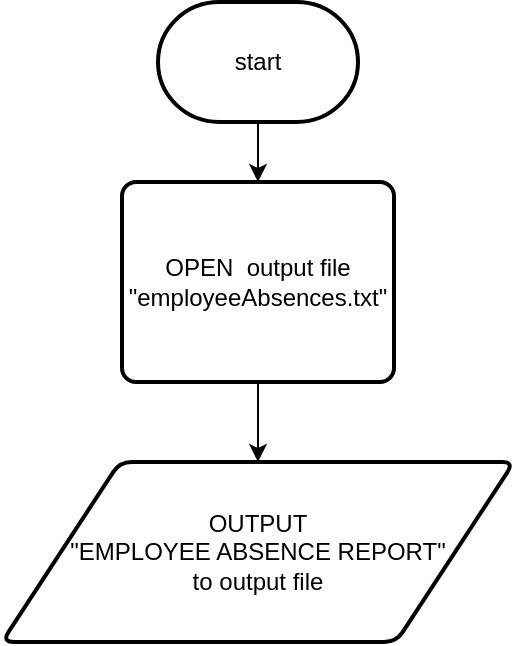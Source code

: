 <mxfile version="22.0.8" type="github">
  <diagram id="C5RBs43oDa-KdzZeNtuy" name="Page-1">
    <mxGraphModel dx="1426" dy="751" grid="1" gridSize="10" guides="1" tooltips="1" connect="1" arrows="1" fold="1" page="1" pageScale="1" pageWidth="827" pageHeight="1169" math="0" shadow="0">
      <root>
        <mxCell id="WIyWlLk6GJQsqaUBKTNV-0" />
        <mxCell id="WIyWlLk6GJQsqaUBKTNV-1" parent="WIyWlLk6GJQsqaUBKTNV-0" />
        <mxCell id="R5TnPBdX01yJMk_6wlhe-2" value="" style="edgeStyle=orthogonalEdgeStyle;rounded=0;orthogonalLoop=1;jettySize=auto;html=1;" edge="1" parent="WIyWlLk6GJQsqaUBKTNV-1" source="R5TnPBdX01yJMk_6wlhe-0" target="R5TnPBdX01yJMk_6wlhe-1">
          <mxGeometry relative="1" as="geometry" />
        </mxCell>
        <mxCell id="R5TnPBdX01yJMk_6wlhe-0" value="start" style="strokeWidth=2;html=1;shape=mxgraph.flowchart.terminator;whiteSpace=wrap;" vertex="1" parent="WIyWlLk6GJQsqaUBKTNV-1">
          <mxGeometry x="364" y="90" width="100" height="60" as="geometry" />
        </mxCell>
        <mxCell id="R5TnPBdX01yJMk_6wlhe-4" value="" style="edgeStyle=orthogonalEdgeStyle;rounded=0;orthogonalLoop=1;jettySize=auto;html=1;" edge="1" parent="WIyWlLk6GJQsqaUBKTNV-1" source="R5TnPBdX01yJMk_6wlhe-1" target="R5TnPBdX01yJMk_6wlhe-3">
          <mxGeometry relative="1" as="geometry" />
        </mxCell>
        <mxCell id="R5TnPBdX01yJMk_6wlhe-1" value="OPEN&amp;nbsp;&amp;nbsp;output file &quot;employeeAbsences.txt&quot;" style="rounded=1;whiteSpace=wrap;html=1;absoluteArcSize=1;arcSize=14;strokeWidth=2;" vertex="1" parent="WIyWlLk6GJQsqaUBKTNV-1">
          <mxGeometry x="346" y="180" width="136" height="100" as="geometry" />
        </mxCell>
        <mxCell id="R5TnPBdX01yJMk_6wlhe-3" value="OUTPUT &lt;br&gt;&quot;EMPLOYEE ABSENCE REPORT&quot; &lt;br&gt;to output file" style="shape=parallelogram;html=1;strokeWidth=2;perimeter=parallelogramPerimeter;whiteSpace=wrap;rounded=1;arcSize=12;size=0.23;" vertex="1" parent="WIyWlLk6GJQsqaUBKTNV-1">
          <mxGeometry x="286" y="320" width="256" height="90" as="geometry" />
        </mxCell>
      </root>
    </mxGraphModel>
  </diagram>
</mxfile>
